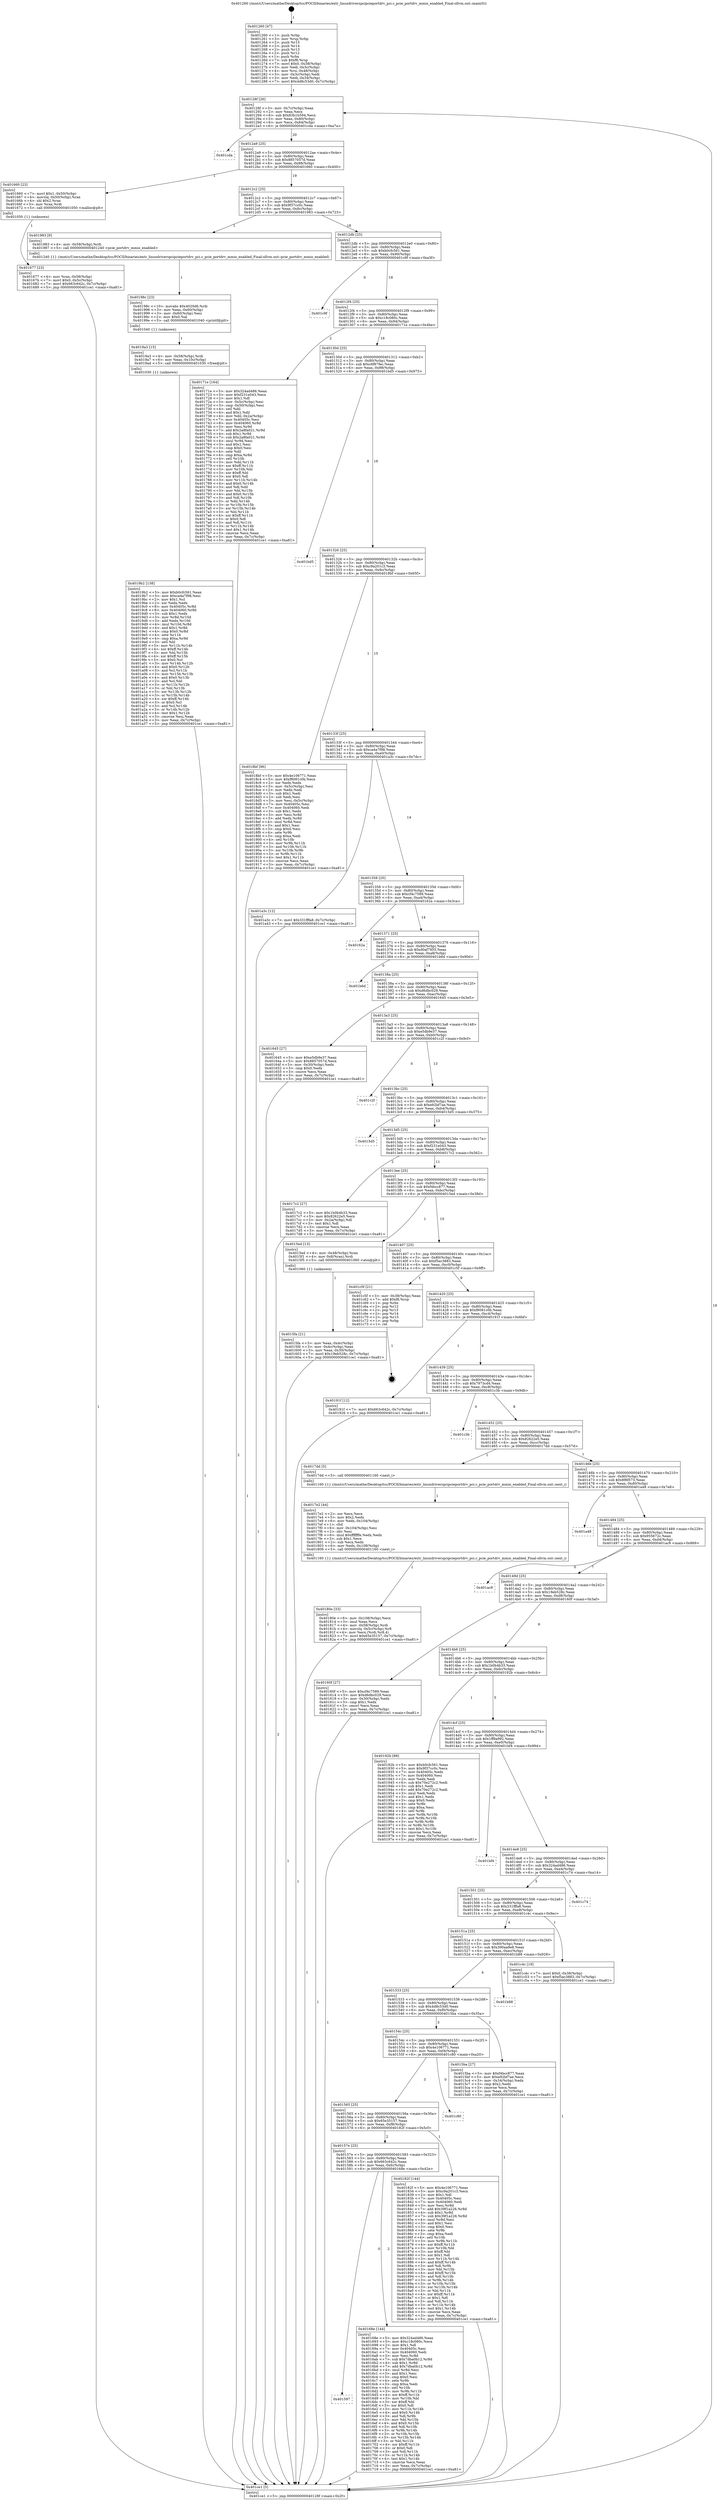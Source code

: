 digraph "0x401260" {
  label = "0x401260 (/mnt/c/Users/mathe/Desktop/tcc/POCII/binaries/extr_linuxdriverspcipcieportdrv_pci.c_pcie_portdrv_mmio_enabled_Final-ollvm.out::main(0))"
  labelloc = "t"
  node[shape=record]

  Entry [label="",width=0.3,height=0.3,shape=circle,fillcolor=black,style=filled]
  "0x40128f" [label="{
     0x40128f [26]\l
     | [instrs]\l
     &nbsp;&nbsp;0x40128f \<+3\>: mov -0x7c(%rbp),%eax\l
     &nbsp;&nbsp;0x401292 \<+2\>: mov %eax,%ecx\l
     &nbsp;&nbsp;0x401294 \<+6\>: sub $0x83b1b594,%ecx\l
     &nbsp;&nbsp;0x40129a \<+3\>: mov %eax,-0x80(%rbp)\l
     &nbsp;&nbsp;0x40129d \<+6\>: mov %ecx,-0x84(%rbp)\l
     &nbsp;&nbsp;0x4012a3 \<+6\>: je 0000000000401cda \<main+0xa7a\>\l
  }"]
  "0x401cda" [label="{
     0x401cda\l
  }", style=dashed]
  "0x4012a9" [label="{
     0x4012a9 [25]\l
     | [instrs]\l
     &nbsp;&nbsp;0x4012a9 \<+5\>: jmp 00000000004012ae \<main+0x4e\>\l
     &nbsp;&nbsp;0x4012ae \<+3\>: mov -0x80(%rbp),%eax\l
     &nbsp;&nbsp;0x4012b1 \<+5\>: sub $0x8857057d,%eax\l
     &nbsp;&nbsp;0x4012b6 \<+6\>: mov %eax,-0x88(%rbp)\l
     &nbsp;&nbsp;0x4012bc \<+6\>: je 0000000000401660 \<main+0x400\>\l
  }"]
  Exit [label="",width=0.3,height=0.3,shape=circle,fillcolor=black,style=filled,peripheries=2]
  "0x401660" [label="{
     0x401660 [23]\l
     | [instrs]\l
     &nbsp;&nbsp;0x401660 \<+7\>: movl $0x1,-0x50(%rbp)\l
     &nbsp;&nbsp;0x401667 \<+4\>: movslq -0x50(%rbp),%rax\l
     &nbsp;&nbsp;0x40166b \<+4\>: shl $0x2,%rax\l
     &nbsp;&nbsp;0x40166f \<+3\>: mov %rax,%rdi\l
     &nbsp;&nbsp;0x401672 \<+5\>: call 0000000000401050 \<malloc@plt\>\l
     | [calls]\l
     &nbsp;&nbsp;0x401050 \{1\} (unknown)\l
  }"]
  "0x4012c2" [label="{
     0x4012c2 [25]\l
     | [instrs]\l
     &nbsp;&nbsp;0x4012c2 \<+5\>: jmp 00000000004012c7 \<main+0x67\>\l
     &nbsp;&nbsp;0x4012c7 \<+3\>: mov -0x80(%rbp),%eax\l
     &nbsp;&nbsp;0x4012ca \<+5\>: sub $0x9f37cc0c,%eax\l
     &nbsp;&nbsp;0x4012cf \<+6\>: mov %eax,-0x8c(%rbp)\l
     &nbsp;&nbsp;0x4012d5 \<+6\>: je 0000000000401983 \<main+0x723\>\l
  }"]
  "0x4019b2" [label="{
     0x4019b2 [138]\l
     | [instrs]\l
     &nbsp;&nbsp;0x4019b2 \<+5\>: mov $0xb0cfc561,%eax\l
     &nbsp;&nbsp;0x4019b7 \<+5\>: mov $0xca4a7f98,%esi\l
     &nbsp;&nbsp;0x4019bc \<+2\>: mov $0x1,%cl\l
     &nbsp;&nbsp;0x4019be \<+2\>: xor %edx,%edx\l
     &nbsp;&nbsp;0x4019c0 \<+8\>: mov 0x40405c,%r8d\l
     &nbsp;&nbsp;0x4019c8 \<+8\>: mov 0x404060,%r9d\l
     &nbsp;&nbsp;0x4019d0 \<+3\>: sub $0x1,%edx\l
     &nbsp;&nbsp;0x4019d3 \<+3\>: mov %r8d,%r10d\l
     &nbsp;&nbsp;0x4019d6 \<+3\>: add %edx,%r10d\l
     &nbsp;&nbsp;0x4019d9 \<+4\>: imul %r10d,%r8d\l
     &nbsp;&nbsp;0x4019dd \<+4\>: and $0x1,%r8d\l
     &nbsp;&nbsp;0x4019e1 \<+4\>: cmp $0x0,%r8d\l
     &nbsp;&nbsp;0x4019e5 \<+4\>: sete %r11b\l
     &nbsp;&nbsp;0x4019e9 \<+4\>: cmp $0xa,%r9d\l
     &nbsp;&nbsp;0x4019ed \<+3\>: setl %bl\l
     &nbsp;&nbsp;0x4019f0 \<+3\>: mov %r11b,%r14b\l
     &nbsp;&nbsp;0x4019f3 \<+4\>: xor $0xff,%r14b\l
     &nbsp;&nbsp;0x4019f7 \<+3\>: mov %bl,%r15b\l
     &nbsp;&nbsp;0x4019fa \<+4\>: xor $0xff,%r15b\l
     &nbsp;&nbsp;0x4019fe \<+3\>: xor $0x0,%cl\l
     &nbsp;&nbsp;0x401a01 \<+3\>: mov %r14b,%r12b\l
     &nbsp;&nbsp;0x401a04 \<+4\>: and $0x0,%r12b\l
     &nbsp;&nbsp;0x401a08 \<+3\>: and %cl,%r11b\l
     &nbsp;&nbsp;0x401a0b \<+3\>: mov %r15b,%r13b\l
     &nbsp;&nbsp;0x401a0e \<+4\>: and $0x0,%r13b\l
     &nbsp;&nbsp;0x401a12 \<+2\>: and %cl,%bl\l
     &nbsp;&nbsp;0x401a14 \<+3\>: or %r11b,%r12b\l
     &nbsp;&nbsp;0x401a17 \<+3\>: or %bl,%r13b\l
     &nbsp;&nbsp;0x401a1a \<+3\>: xor %r13b,%r12b\l
     &nbsp;&nbsp;0x401a1d \<+3\>: or %r15b,%r14b\l
     &nbsp;&nbsp;0x401a20 \<+4\>: xor $0xff,%r14b\l
     &nbsp;&nbsp;0x401a24 \<+3\>: or $0x0,%cl\l
     &nbsp;&nbsp;0x401a27 \<+3\>: and %cl,%r14b\l
     &nbsp;&nbsp;0x401a2a \<+3\>: or %r14b,%r12b\l
     &nbsp;&nbsp;0x401a2d \<+4\>: test $0x1,%r12b\l
     &nbsp;&nbsp;0x401a31 \<+3\>: cmovne %esi,%eax\l
     &nbsp;&nbsp;0x401a34 \<+3\>: mov %eax,-0x7c(%rbp)\l
     &nbsp;&nbsp;0x401a37 \<+5\>: jmp 0000000000401ce1 \<main+0xa81\>\l
  }"]
  "0x401983" [label="{
     0x401983 [9]\l
     | [instrs]\l
     &nbsp;&nbsp;0x401983 \<+4\>: mov -0x58(%rbp),%rdi\l
     &nbsp;&nbsp;0x401987 \<+5\>: call 0000000000401240 \<pcie_portdrv_mmio_enabled\>\l
     | [calls]\l
     &nbsp;&nbsp;0x401240 \{1\} (/mnt/c/Users/mathe/Desktop/tcc/POCII/binaries/extr_linuxdriverspcipcieportdrv_pci.c_pcie_portdrv_mmio_enabled_Final-ollvm.out::pcie_portdrv_mmio_enabled)\l
  }"]
  "0x4012db" [label="{
     0x4012db [25]\l
     | [instrs]\l
     &nbsp;&nbsp;0x4012db \<+5\>: jmp 00000000004012e0 \<main+0x80\>\l
     &nbsp;&nbsp;0x4012e0 \<+3\>: mov -0x80(%rbp),%eax\l
     &nbsp;&nbsp;0x4012e3 \<+5\>: sub $0xb0cfc561,%eax\l
     &nbsp;&nbsp;0x4012e8 \<+6\>: mov %eax,-0x90(%rbp)\l
     &nbsp;&nbsp;0x4012ee \<+6\>: je 0000000000401c9f \<main+0xa3f\>\l
  }"]
  "0x4019a3" [label="{
     0x4019a3 [15]\l
     | [instrs]\l
     &nbsp;&nbsp;0x4019a3 \<+4\>: mov -0x58(%rbp),%rdi\l
     &nbsp;&nbsp;0x4019a7 \<+6\>: mov %eax,-0x10c(%rbp)\l
     &nbsp;&nbsp;0x4019ad \<+5\>: call 0000000000401030 \<free@plt\>\l
     | [calls]\l
     &nbsp;&nbsp;0x401030 \{1\} (unknown)\l
  }"]
  "0x401c9f" [label="{
     0x401c9f\l
  }", style=dashed]
  "0x4012f4" [label="{
     0x4012f4 [25]\l
     | [instrs]\l
     &nbsp;&nbsp;0x4012f4 \<+5\>: jmp 00000000004012f9 \<main+0x99\>\l
     &nbsp;&nbsp;0x4012f9 \<+3\>: mov -0x80(%rbp),%eax\l
     &nbsp;&nbsp;0x4012fc \<+5\>: sub $0xc18c080c,%eax\l
     &nbsp;&nbsp;0x401301 \<+6\>: mov %eax,-0x94(%rbp)\l
     &nbsp;&nbsp;0x401307 \<+6\>: je 000000000040171e \<main+0x4be\>\l
  }"]
  "0x40198c" [label="{
     0x40198c [23]\l
     | [instrs]\l
     &nbsp;&nbsp;0x40198c \<+10\>: movabs $0x4020d6,%rdi\l
     &nbsp;&nbsp;0x401996 \<+3\>: mov %eax,-0x60(%rbp)\l
     &nbsp;&nbsp;0x401999 \<+3\>: mov -0x60(%rbp),%esi\l
     &nbsp;&nbsp;0x40199c \<+2\>: mov $0x0,%al\l
     &nbsp;&nbsp;0x40199e \<+5\>: call 0000000000401040 \<printf@plt\>\l
     | [calls]\l
     &nbsp;&nbsp;0x401040 \{1\} (unknown)\l
  }"]
  "0x40171e" [label="{
     0x40171e [164]\l
     | [instrs]\l
     &nbsp;&nbsp;0x40171e \<+5\>: mov $0x324ad486,%eax\l
     &nbsp;&nbsp;0x401723 \<+5\>: mov $0xf231e043,%ecx\l
     &nbsp;&nbsp;0x401728 \<+2\>: mov $0x1,%dl\l
     &nbsp;&nbsp;0x40172a \<+3\>: mov -0x5c(%rbp),%esi\l
     &nbsp;&nbsp;0x40172d \<+3\>: cmp -0x50(%rbp),%esi\l
     &nbsp;&nbsp;0x401730 \<+4\>: setl %dil\l
     &nbsp;&nbsp;0x401734 \<+4\>: and $0x1,%dil\l
     &nbsp;&nbsp;0x401738 \<+4\>: mov %dil,-0x2a(%rbp)\l
     &nbsp;&nbsp;0x40173c \<+7\>: mov 0x40405c,%esi\l
     &nbsp;&nbsp;0x401743 \<+8\>: mov 0x404060,%r8d\l
     &nbsp;&nbsp;0x40174b \<+3\>: mov %esi,%r9d\l
     &nbsp;&nbsp;0x40174e \<+7\>: add $0x2a8fa021,%r9d\l
     &nbsp;&nbsp;0x401755 \<+4\>: sub $0x1,%r9d\l
     &nbsp;&nbsp;0x401759 \<+7\>: sub $0x2a8fa021,%r9d\l
     &nbsp;&nbsp;0x401760 \<+4\>: imul %r9d,%esi\l
     &nbsp;&nbsp;0x401764 \<+3\>: and $0x1,%esi\l
     &nbsp;&nbsp;0x401767 \<+3\>: cmp $0x0,%esi\l
     &nbsp;&nbsp;0x40176a \<+4\>: sete %dil\l
     &nbsp;&nbsp;0x40176e \<+4\>: cmp $0xa,%r8d\l
     &nbsp;&nbsp;0x401772 \<+4\>: setl %r10b\l
     &nbsp;&nbsp;0x401776 \<+3\>: mov %dil,%r11b\l
     &nbsp;&nbsp;0x401779 \<+4\>: xor $0xff,%r11b\l
     &nbsp;&nbsp;0x40177d \<+3\>: mov %r10b,%bl\l
     &nbsp;&nbsp;0x401780 \<+3\>: xor $0xff,%bl\l
     &nbsp;&nbsp;0x401783 \<+3\>: xor $0x0,%dl\l
     &nbsp;&nbsp;0x401786 \<+3\>: mov %r11b,%r14b\l
     &nbsp;&nbsp;0x401789 \<+4\>: and $0x0,%r14b\l
     &nbsp;&nbsp;0x40178d \<+3\>: and %dl,%dil\l
     &nbsp;&nbsp;0x401790 \<+3\>: mov %bl,%r15b\l
     &nbsp;&nbsp;0x401793 \<+4\>: and $0x0,%r15b\l
     &nbsp;&nbsp;0x401797 \<+3\>: and %dl,%r10b\l
     &nbsp;&nbsp;0x40179a \<+3\>: or %dil,%r14b\l
     &nbsp;&nbsp;0x40179d \<+3\>: or %r10b,%r15b\l
     &nbsp;&nbsp;0x4017a0 \<+3\>: xor %r15b,%r14b\l
     &nbsp;&nbsp;0x4017a3 \<+3\>: or %bl,%r11b\l
     &nbsp;&nbsp;0x4017a6 \<+4\>: xor $0xff,%r11b\l
     &nbsp;&nbsp;0x4017aa \<+3\>: or $0x0,%dl\l
     &nbsp;&nbsp;0x4017ad \<+3\>: and %dl,%r11b\l
     &nbsp;&nbsp;0x4017b0 \<+3\>: or %r11b,%r14b\l
     &nbsp;&nbsp;0x4017b3 \<+4\>: test $0x1,%r14b\l
     &nbsp;&nbsp;0x4017b7 \<+3\>: cmovne %ecx,%eax\l
     &nbsp;&nbsp;0x4017ba \<+3\>: mov %eax,-0x7c(%rbp)\l
     &nbsp;&nbsp;0x4017bd \<+5\>: jmp 0000000000401ce1 \<main+0xa81\>\l
  }"]
  "0x40130d" [label="{
     0x40130d [25]\l
     | [instrs]\l
     &nbsp;&nbsp;0x40130d \<+5\>: jmp 0000000000401312 \<main+0xb2\>\l
     &nbsp;&nbsp;0x401312 \<+3\>: mov -0x80(%rbp),%eax\l
     &nbsp;&nbsp;0x401315 \<+5\>: sub $0xc6f67fec,%eax\l
     &nbsp;&nbsp;0x40131a \<+6\>: mov %eax,-0x98(%rbp)\l
     &nbsp;&nbsp;0x401320 \<+6\>: je 0000000000401bd5 \<main+0x975\>\l
  }"]
  "0x40180e" [label="{
     0x40180e [33]\l
     | [instrs]\l
     &nbsp;&nbsp;0x40180e \<+6\>: mov -0x108(%rbp),%ecx\l
     &nbsp;&nbsp;0x401814 \<+3\>: imul %eax,%ecx\l
     &nbsp;&nbsp;0x401817 \<+4\>: mov -0x58(%rbp),%rdi\l
     &nbsp;&nbsp;0x40181b \<+4\>: movslq -0x5c(%rbp),%r8\l
     &nbsp;&nbsp;0x40181f \<+4\>: mov %ecx,(%rdi,%r8,4)\l
     &nbsp;&nbsp;0x401823 \<+7\>: movl $0x65e35157,-0x7c(%rbp)\l
     &nbsp;&nbsp;0x40182a \<+5\>: jmp 0000000000401ce1 \<main+0xa81\>\l
  }"]
  "0x401bd5" [label="{
     0x401bd5\l
  }", style=dashed]
  "0x401326" [label="{
     0x401326 [25]\l
     | [instrs]\l
     &nbsp;&nbsp;0x401326 \<+5\>: jmp 000000000040132b \<main+0xcb\>\l
     &nbsp;&nbsp;0x40132b \<+3\>: mov -0x80(%rbp),%eax\l
     &nbsp;&nbsp;0x40132e \<+5\>: sub $0xc9a201c3,%eax\l
     &nbsp;&nbsp;0x401333 \<+6\>: mov %eax,-0x9c(%rbp)\l
     &nbsp;&nbsp;0x401339 \<+6\>: je 00000000004018bf \<main+0x65f\>\l
  }"]
  "0x4017e2" [label="{
     0x4017e2 [44]\l
     | [instrs]\l
     &nbsp;&nbsp;0x4017e2 \<+2\>: xor %ecx,%ecx\l
     &nbsp;&nbsp;0x4017e4 \<+5\>: mov $0x2,%edx\l
     &nbsp;&nbsp;0x4017e9 \<+6\>: mov %edx,-0x104(%rbp)\l
     &nbsp;&nbsp;0x4017ef \<+1\>: cltd\l
     &nbsp;&nbsp;0x4017f0 \<+6\>: mov -0x104(%rbp),%esi\l
     &nbsp;&nbsp;0x4017f6 \<+2\>: idiv %esi\l
     &nbsp;&nbsp;0x4017f8 \<+6\>: imul $0xfffffffe,%edx,%edx\l
     &nbsp;&nbsp;0x4017fe \<+3\>: sub $0x1,%ecx\l
     &nbsp;&nbsp;0x401801 \<+2\>: sub %ecx,%edx\l
     &nbsp;&nbsp;0x401803 \<+6\>: mov %edx,-0x108(%rbp)\l
     &nbsp;&nbsp;0x401809 \<+5\>: call 0000000000401160 \<next_i\>\l
     | [calls]\l
     &nbsp;&nbsp;0x401160 \{1\} (/mnt/c/Users/mathe/Desktop/tcc/POCII/binaries/extr_linuxdriverspcipcieportdrv_pci.c_pcie_portdrv_mmio_enabled_Final-ollvm.out::next_i)\l
  }"]
  "0x4018bf" [label="{
     0x4018bf [96]\l
     | [instrs]\l
     &nbsp;&nbsp;0x4018bf \<+5\>: mov $0x4e106771,%eax\l
     &nbsp;&nbsp;0x4018c4 \<+5\>: mov $0xf8081c0b,%ecx\l
     &nbsp;&nbsp;0x4018c9 \<+2\>: xor %edx,%edx\l
     &nbsp;&nbsp;0x4018cb \<+3\>: mov -0x5c(%rbp),%esi\l
     &nbsp;&nbsp;0x4018ce \<+2\>: mov %edx,%edi\l
     &nbsp;&nbsp;0x4018d0 \<+3\>: sub $0x1,%edi\l
     &nbsp;&nbsp;0x4018d3 \<+2\>: sub %edi,%esi\l
     &nbsp;&nbsp;0x4018d5 \<+3\>: mov %esi,-0x5c(%rbp)\l
     &nbsp;&nbsp;0x4018d8 \<+7\>: mov 0x40405c,%esi\l
     &nbsp;&nbsp;0x4018df \<+7\>: mov 0x404060,%edi\l
     &nbsp;&nbsp;0x4018e6 \<+3\>: sub $0x1,%edx\l
     &nbsp;&nbsp;0x4018e9 \<+3\>: mov %esi,%r8d\l
     &nbsp;&nbsp;0x4018ec \<+3\>: add %edx,%r8d\l
     &nbsp;&nbsp;0x4018ef \<+4\>: imul %r8d,%esi\l
     &nbsp;&nbsp;0x4018f3 \<+3\>: and $0x1,%esi\l
     &nbsp;&nbsp;0x4018f6 \<+3\>: cmp $0x0,%esi\l
     &nbsp;&nbsp;0x4018f9 \<+4\>: sete %r9b\l
     &nbsp;&nbsp;0x4018fd \<+3\>: cmp $0xa,%edi\l
     &nbsp;&nbsp;0x401900 \<+4\>: setl %r10b\l
     &nbsp;&nbsp;0x401904 \<+3\>: mov %r9b,%r11b\l
     &nbsp;&nbsp;0x401907 \<+3\>: and %r10b,%r11b\l
     &nbsp;&nbsp;0x40190a \<+3\>: xor %r10b,%r9b\l
     &nbsp;&nbsp;0x40190d \<+3\>: or %r9b,%r11b\l
     &nbsp;&nbsp;0x401910 \<+4\>: test $0x1,%r11b\l
     &nbsp;&nbsp;0x401914 \<+3\>: cmovne %ecx,%eax\l
     &nbsp;&nbsp;0x401917 \<+3\>: mov %eax,-0x7c(%rbp)\l
     &nbsp;&nbsp;0x40191a \<+5\>: jmp 0000000000401ce1 \<main+0xa81\>\l
  }"]
  "0x40133f" [label="{
     0x40133f [25]\l
     | [instrs]\l
     &nbsp;&nbsp;0x40133f \<+5\>: jmp 0000000000401344 \<main+0xe4\>\l
     &nbsp;&nbsp;0x401344 \<+3\>: mov -0x80(%rbp),%eax\l
     &nbsp;&nbsp;0x401347 \<+5\>: sub $0xca4a7f98,%eax\l
     &nbsp;&nbsp;0x40134c \<+6\>: mov %eax,-0xa0(%rbp)\l
     &nbsp;&nbsp;0x401352 \<+6\>: je 0000000000401a3c \<main+0x7dc\>\l
  }"]
  "0x401597" [label="{
     0x401597\l
  }", style=dashed]
  "0x401a3c" [label="{
     0x401a3c [12]\l
     | [instrs]\l
     &nbsp;&nbsp;0x401a3c \<+7\>: movl $0x331fffa8,-0x7c(%rbp)\l
     &nbsp;&nbsp;0x401a43 \<+5\>: jmp 0000000000401ce1 \<main+0xa81\>\l
  }"]
  "0x401358" [label="{
     0x401358 [25]\l
     | [instrs]\l
     &nbsp;&nbsp;0x401358 \<+5\>: jmp 000000000040135d \<main+0xfd\>\l
     &nbsp;&nbsp;0x40135d \<+3\>: mov -0x80(%rbp),%eax\l
     &nbsp;&nbsp;0x401360 \<+5\>: sub $0xcf4c7589,%eax\l
     &nbsp;&nbsp;0x401365 \<+6\>: mov %eax,-0xa4(%rbp)\l
     &nbsp;&nbsp;0x40136b \<+6\>: je 000000000040162a \<main+0x3ca\>\l
  }"]
  "0x40168e" [label="{
     0x40168e [144]\l
     | [instrs]\l
     &nbsp;&nbsp;0x40168e \<+5\>: mov $0x324ad486,%eax\l
     &nbsp;&nbsp;0x401693 \<+5\>: mov $0xc18c080c,%ecx\l
     &nbsp;&nbsp;0x401698 \<+2\>: mov $0x1,%dl\l
     &nbsp;&nbsp;0x40169a \<+7\>: mov 0x40405c,%esi\l
     &nbsp;&nbsp;0x4016a1 \<+7\>: mov 0x404060,%edi\l
     &nbsp;&nbsp;0x4016a8 \<+3\>: mov %esi,%r8d\l
     &nbsp;&nbsp;0x4016ab \<+7\>: sub $0x7dba0b12,%r8d\l
     &nbsp;&nbsp;0x4016b2 \<+4\>: sub $0x1,%r8d\l
     &nbsp;&nbsp;0x4016b6 \<+7\>: add $0x7dba0b12,%r8d\l
     &nbsp;&nbsp;0x4016bd \<+4\>: imul %r8d,%esi\l
     &nbsp;&nbsp;0x4016c1 \<+3\>: and $0x1,%esi\l
     &nbsp;&nbsp;0x4016c4 \<+3\>: cmp $0x0,%esi\l
     &nbsp;&nbsp;0x4016c7 \<+4\>: sete %r9b\l
     &nbsp;&nbsp;0x4016cb \<+3\>: cmp $0xa,%edi\l
     &nbsp;&nbsp;0x4016ce \<+4\>: setl %r10b\l
     &nbsp;&nbsp;0x4016d2 \<+3\>: mov %r9b,%r11b\l
     &nbsp;&nbsp;0x4016d5 \<+4\>: xor $0xff,%r11b\l
     &nbsp;&nbsp;0x4016d9 \<+3\>: mov %r10b,%bl\l
     &nbsp;&nbsp;0x4016dc \<+3\>: xor $0xff,%bl\l
     &nbsp;&nbsp;0x4016df \<+3\>: xor $0x0,%dl\l
     &nbsp;&nbsp;0x4016e2 \<+3\>: mov %r11b,%r14b\l
     &nbsp;&nbsp;0x4016e5 \<+4\>: and $0x0,%r14b\l
     &nbsp;&nbsp;0x4016e9 \<+3\>: and %dl,%r9b\l
     &nbsp;&nbsp;0x4016ec \<+3\>: mov %bl,%r15b\l
     &nbsp;&nbsp;0x4016ef \<+4\>: and $0x0,%r15b\l
     &nbsp;&nbsp;0x4016f3 \<+3\>: and %dl,%r10b\l
     &nbsp;&nbsp;0x4016f6 \<+3\>: or %r9b,%r14b\l
     &nbsp;&nbsp;0x4016f9 \<+3\>: or %r10b,%r15b\l
     &nbsp;&nbsp;0x4016fc \<+3\>: xor %r15b,%r14b\l
     &nbsp;&nbsp;0x4016ff \<+3\>: or %bl,%r11b\l
     &nbsp;&nbsp;0x401702 \<+4\>: xor $0xff,%r11b\l
     &nbsp;&nbsp;0x401706 \<+3\>: or $0x0,%dl\l
     &nbsp;&nbsp;0x401709 \<+3\>: and %dl,%r11b\l
     &nbsp;&nbsp;0x40170c \<+3\>: or %r11b,%r14b\l
     &nbsp;&nbsp;0x40170f \<+4\>: test $0x1,%r14b\l
     &nbsp;&nbsp;0x401713 \<+3\>: cmovne %ecx,%eax\l
     &nbsp;&nbsp;0x401716 \<+3\>: mov %eax,-0x7c(%rbp)\l
     &nbsp;&nbsp;0x401719 \<+5\>: jmp 0000000000401ce1 \<main+0xa81\>\l
  }"]
  "0x40162a" [label="{
     0x40162a\l
  }", style=dashed]
  "0x401371" [label="{
     0x401371 [25]\l
     | [instrs]\l
     &nbsp;&nbsp;0x401371 \<+5\>: jmp 0000000000401376 \<main+0x116\>\l
     &nbsp;&nbsp;0x401376 \<+3\>: mov -0x80(%rbp),%eax\l
     &nbsp;&nbsp;0x401379 \<+5\>: sub $0xd0af7955,%eax\l
     &nbsp;&nbsp;0x40137e \<+6\>: mov %eax,-0xa8(%rbp)\l
     &nbsp;&nbsp;0x401384 \<+6\>: je 0000000000401b6d \<main+0x90d\>\l
  }"]
  "0x40157e" [label="{
     0x40157e [25]\l
     | [instrs]\l
     &nbsp;&nbsp;0x40157e \<+5\>: jmp 0000000000401583 \<main+0x323\>\l
     &nbsp;&nbsp;0x401583 \<+3\>: mov -0x80(%rbp),%eax\l
     &nbsp;&nbsp;0x401586 \<+5\>: sub $0x663c642c,%eax\l
     &nbsp;&nbsp;0x40158b \<+6\>: mov %eax,-0xfc(%rbp)\l
     &nbsp;&nbsp;0x401591 \<+6\>: je 000000000040168e \<main+0x42e\>\l
  }"]
  "0x401b6d" [label="{
     0x401b6d\l
  }", style=dashed]
  "0x40138a" [label="{
     0x40138a [25]\l
     | [instrs]\l
     &nbsp;&nbsp;0x40138a \<+5\>: jmp 000000000040138f \<main+0x12f\>\l
     &nbsp;&nbsp;0x40138f \<+3\>: mov -0x80(%rbp),%eax\l
     &nbsp;&nbsp;0x401392 \<+5\>: sub $0xd6dbc029,%eax\l
     &nbsp;&nbsp;0x401397 \<+6\>: mov %eax,-0xac(%rbp)\l
     &nbsp;&nbsp;0x40139d \<+6\>: je 0000000000401645 \<main+0x3e5\>\l
  }"]
  "0x40182f" [label="{
     0x40182f [144]\l
     | [instrs]\l
     &nbsp;&nbsp;0x40182f \<+5\>: mov $0x4e106771,%eax\l
     &nbsp;&nbsp;0x401834 \<+5\>: mov $0xc9a201c3,%ecx\l
     &nbsp;&nbsp;0x401839 \<+2\>: mov $0x1,%dl\l
     &nbsp;&nbsp;0x40183b \<+7\>: mov 0x40405c,%esi\l
     &nbsp;&nbsp;0x401842 \<+7\>: mov 0x404060,%edi\l
     &nbsp;&nbsp;0x401849 \<+3\>: mov %esi,%r8d\l
     &nbsp;&nbsp;0x40184c \<+7\>: add $0x39f1a226,%r8d\l
     &nbsp;&nbsp;0x401853 \<+4\>: sub $0x1,%r8d\l
     &nbsp;&nbsp;0x401857 \<+7\>: sub $0x39f1a226,%r8d\l
     &nbsp;&nbsp;0x40185e \<+4\>: imul %r8d,%esi\l
     &nbsp;&nbsp;0x401862 \<+3\>: and $0x1,%esi\l
     &nbsp;&nbsp;0x401865 \<+3\>: cmp $0x0,%esi\l
     &nbsp;&nbsp;0x401868 \<+4\>: sete %r9b\l
     &nbsp;&nbsp;0x40186c \<+3\>: cmp $0xa,%edi\l
     &nbsp;&nbsp;0x40186f \<+4\>: setl %r10b\l
     &nbsp;&nbsp;0x401873 \<+3\>: mov %r9b,%r11b\l
     &nbsp;&nbsp;0x401876 \<+4\>: xor $0xff,%r11b\l
     &nbsp;&nbsp;0x40187a \<+3\>: mov %r10b,%bl\l
     &nbsp;&nbsp;0x40187d \<+3\>: xor $0xff,%bl\l
     &nbsp;&nbsp;0x401880 \<+3\>: xor $0x1,%dl\l
     &nbsp;&nbsp;0x401883 \<+3\>: mov %r11b,%r14b\l
     &nbsp;&nbsp;0x401886 \<+4\>: and $0xff,%r14b\l
     &nbsp;&nbsp;0x40188a \<+3\>: and %dl,%r9b\l
     &nbsp;&nbsp;0x40188d \<+3\>: mov %bl,%r15b\l
     &nbsp;&nbsp;0x401890 \<+4\>: and $0xff,%r15b\l
     &nbsp;&nbsp;0x401894 \<+3\>: and %dl,%r10b\l
     &nbsp;&nbsp;0x401897 \<+3\>: or %r9b,%r14b\l
     &nbsp;&nbsp;0x40189a \<+3\>: or %r10b,%r15b\l
     &nbsp;&nbsp;0x40189d \<+3\>: xor %r15b,%r14b\l
     &nbsp;&nbsp;0x4018a0 \<+3\>: or %bl,%r11b\l
     &nbsp;&nbsp;0x4018a3 \<+4\>: xor $0xff,%r11b\l
     &nbsp;&nbsp;0x4018a7 \<+3\>: or $0x1,%dl\l
     &nbsp;&nbsp;0x4018aa \<+3\>: and %dl,%r11b\l
     &nbsp;&nbsp;0x4018ad \<+3\>: or %r11b,%r14b\l
     &nbsp;&nbsp;0x4018b0 \<+4\>: test $0x1,%r14b\l
     &nbsp;&nbsp;0x4018b4 \<+3\>: cmovne %ecx,%eax\l
     &nbsp;&nbsp;0x4018b7 \<+3\>: mov %eax,-0x7c(%rbp)\l
     &nbsp;&nbsp;0x4018ba \<+5\>: jmp 0000000000401ce1 \<main+0xa81\>\l
  }"]
  "0x401645" [label="{
     0x401645 [27]\l
     | [instrs]\l
     &nbsp;&nbsp;0x401645 \<+5\>: mov $0xe5db9e37,%eax\l
     &nbsp;&nbsp;0x40164a \<+5\>: mov $0x8857057d,%ecx\l
     &nbsp;&nbsp;0x40164f \<+3\>: mov -0x30(%rbp),%edx\l
     &nbsp;&nbsp;0x401652 \<+3\>: cmp $0x0,%edx\l
     &nbsp;&nbsp;0x401655 \<+3\>: cmove %ecx,%eax\l
     &nbsp;&nbsp;0x401658 \<+3\>: mov %eax,-0x7c(%rbp)\l
     &nbsp;&nbsp;0x40165b \<+5\>: jmp 0000000000401ce1 \<main+0xa81\>\l
  }"]
  "0x4013a3" [label="{
     0x4013a3 [25]\l
     | [instrs]\l
     &nbsp;&nbsp;0x4013a3 \<+5\>: jmp 00000000004013a8 \<main+0x148\>\l
     &nbsp;&nbsp;0x4013a8 \<+3\>: mov -0x80(%rbp),%eax\l
     &nbsp;&nbsp;0x4013ab \<+5\>: sub $0xe5db9e37,%eax\l
     &nbsp;&nbsp;0x4013b0 \<+6\>: mov %eax,-0xb0(%rbp)\l
     &nbsp;&nbsp;0x4013b6 \<+6\>: je 0000000000401c2f \<main+0x9cf\>\l
  }"]
  "0x401565" [label="{
     0x401565 [25]\l
     | [instrs]\l
     &nbsp;&nbsp;0x401565 \<+5\>: jmp 000000000040156a \<main+0x30a\>\l
     &nbsp;&nbsp;0x40156a \<+3\>: mov -0x80(%rbp),%eax\l
     &nbsp;&nbsp;0x40156d \<+5\>: sub $0x65e35157,%eax\l
     &nbsp;&nbsp;0x401572 \<+6\>: mov %eax,-0xf8(%rbp)\l
     &nbsp;&nbsp;0x401578 \<+6\>: je 000000000040182f \<main+0x5cf\>\l
  }"]
  "0x401c2f" [label="{
     0x401c2f\l
  }", style=dashed]
  "0x4013bc" [label="{
     0x4013bc [25]\l
     | [instrs]\l
     &nbsp;&nbsp;0x4013bc \<+5\>: jmp 00000000004013c1 \<main+0x161\>\l
     &nbsp;&nbsp;0x4013c1 \<+3\>: mov -0x80(%rbp),%eax\l
     &nbsp;&nbsp;0x4013c4 \<+5\>: sub $0xe92bf7ae,%eax\l
     &nbsp;&nbsp;0x4013c9 \<+6\>: mov %eax,-0xb4(%rbp)\l
     &nbsp;&nbsp;0x4013cf \<+6\>: je 00000000004015d5 \<main+0x375\>\l
  }"]
  "0x401c80" [label="{
     0x401c80\l
  }", style=dashed]
  "0x4015d5" [label="{
     0x4015d5\l
  }", style=dashed]
  "0x4013d5" [label="{
     0x4013d5 [25]\l
     | [instrs]\l
     &nbsp;&nbsp;0x4013d5 \<+5\>: jmp 00000000004013da \<main+0x17a\>\l
     &nbsp;&nbsp;0x4013da \<+3\>: mov -0x80(%rbp),%eax\l
     &nbsp;&nbsp;0x4013dd \<+5\>: sub $0xf231e043,%eax\l
     &nbsp;&nbsp;0x4013e2 \<+6\>: mov %eax,-0xb8(%rbp)\l
     &nbsp;&nbsp;0x4013e8 \<+6\>: je 00000000004017c2 \<main+0x562\>\l
  }"]
  "0x401677" [label="{
     0x401677 [23]\l
     | [instrs]\l
     &nbsp;&nbsp;0x401677 \<+4\>: mov %rax,-0x58(%rbp)\l
     &nbsp;&nbsp;0x40167b \<+7\>: movl $0x0,-0x5c(%rbp)\l
     &nbsp;&nbsp;0x401682 \<+7\>: movl $0x663c642c,-0x7c(%rbp)\l
     &nbsp;&nbsp;0x401689 \<+5\>: jmp 0000000000401ce1 \<main+0xa81\>\l
  }"]
  "0x4017c2" [label="{
     0x4017c2 [27]\l
     | [instrs]\l
     &nbsp;&nbsp;0x4017c2 \<+5\>: mov $0x1b0b4b33,%eax\l
     &nbsp;&nbsp;0x4017c7 \<+5\>: mov $0x82622e5,%ecx\l
     &nbsp;&nbsp;0x4017cc \<+3\>: mov -0x2a(%rbp),%dl\l
     &nbsp;&nbsp;0x4017cf \<+3\>: test $0x1,%dl\l
     &nbsp;&nbsp;0x4017d2 \<+3\>: cmovne %ecx,%eax\l
     &nbsp;&nbsp;0x4017d5 \<+3\>: mov %eax,-0x7c(%rbp)\l
     &nbsp;&nbsp;0x4017d8 \<+5\>: jmp 0000000000401ce1 \<main+0xa81\>\l
  }"]
  "0x4013ee" [label="{
     0x4013ee [25]\l
     | [instrs]\l
     &nbsp;&nbsp;0x4013ee \<+5\>: jmp 00000000004013f3 \<main+0x193\>\l
     &nbsp;&nbsp;0x4013f3 \<+3\>: mov -0x80(%rbp),%eax\l
     &nbsp;&nbsp;0x4013f6 \<+5\>: sub $0xf4bcc877,%eax\l
     &nbsp;&nbsp;0x4013fb \<+6\>: mov %eax,-0xbc(%rbp)\l
     &nbsp;&nbsp;0x401401 \<+6\>: je 00000000004015ed \<main+0x38d\>\l
  }"]
  "0x4015fa" [label="{
     0x4015fa [21]\l
     | [instrs]\l
     &nbsp;&nbsp;0x4015fa \<+3\>: mov %eax,-0x4c(%rbp)\l
     &nbsp;&nbsp;0x4015fd \<+3\>: mov -0x4c(%rbp),%eax\l
     &nbsp;&nbsp;0x401600 \<+3\>: mov %eax,-0x30(%rbp)\l
     &nbsp;&nbsp;0x401603 \<+7\>: movl $0x19eb528c,-0x7c(%rbp)\l
     &nbsp;&nbsp;0x40160a \<+5\>: jmp 0000000000401ce1 \<main+0xa81\>\l
  }"]
  "0x4015ed" [label="{
     0x4015ed [13]\l
     | [instrs]\l
     &nbsp;&nbsp;0x4015ed \<+4\>: mov -0x48(%rbp),%rax\l
     &nbsp;&nbsp;0x4015f1 \<+4\>: mov 0x8(%rax),%rdi\l
     &nbsp;&nbsp;0x4015f5 \<+5\>: call 0000000000401060 \<atoi@plt\>\l
     | [calls]\l
     &nbsp;&nbsp;0x401060 \{1\} (unknown)\l
  }"]
  "0x401407" [label="{
     0x401407 [25]\l
     | [instrs]\l
     &nbsp;&nbsp;0x401407 \<+5\>: jmp 000000000040140c \<main+0x1ac\>\l
     &nbsp;&nbsp;0x40140c \<+3\>: mov -0x80(%rbp),%eax\l
     &nbsp;&nbsp;0x40140f \<+5\>: sub $0xf5ac3883,%eax\l
     &nbsp;&nbsp;0x401414 \<+6\>: mov %eax,-0xc0(%rbp)\l
     &nbsp;&nbsp;0x40141a \<+6\>: je 0000000000401c5f \<main+0x9ff\>\l
  }"]
  "0x401260" [label="{
     0x401260 [47]\l
     | [instrs]\l
     &nbsp;&nbsp;0x401260 \<+1\>: push %rbp\l
     &nbsp;&nbsp;0x401261 \<+3\>: mov %rsp,%rbp\l
     &nbsp;&nbsp;0x401264 \<+2\>: push %r15\l
     &nbsp;&nbsp;0x401266 \<+2\>: push %r14\l
     &nbsp;&nbsp;0x401268 \<+2\>: push %r13\l
     &nbsp;&nbsp;0x40126a \<+2\>: push %r12\l
     &nbsp;&nbsp;0x40126c \<+1\>: push %rbx\l
     &nbsp;&nbsp;0x40126d \<+7\>: sub $0xf8,%rsp\l
     &nbsp;&nbsp;0x401274 \<+7\>: movl $0x0,-0x38(%rbp)\l
     &nbsp;&nbsp;0x40127b \<+3\>: mov %edi,-0x3c(%rbp)\l
     &nbsp;&nbsp;0x40127e \<+4\>: mov %rsi,-0x48(%rbp)\l
     &nbsp;&nbsp;0x401282 \<+3\>: mov -0x3c(%rbp),%edi\l
     &nbsp;&nbsp;0x401285 \<+3\>: mov %edi,-0x34(%rbp)\l
     &nbsp;&nbsp;0x401288 \<+7\>: movl $0x4d8c53d0,-0x7c(%rbp)\l
  }"]
  "0x401c5f" [label="{
     0x401c5f [21]\l
     | [instrs]\l
     &nbsp;&nbsp;0x401c5f \<+3\>: mov -0x38(%rbp),%eax\l
     &nbsp;&nbsp;0x401c62 \<+7\>: add $0xf8,%rsp\l
     &nbsp;&nbsp;0x401c69 \<+1\>: pop %rbx\l
     &nbsp;&nbsp;0x401c6a \<+2\>: pop %r12\l
     &nbsp;&nbsp;0x401c6c \<+2\>: pop %r13\l
     &nbsp;&nbsp;0x401c6e \<+2\>: pop %r14\l
     &nbsp;&nbsp;0x401c70 \<+2\>: pop %r15\l
     &nbsp;&nbsp;0x401c72 \<+1\>: pop %rbp\l
     &nbsp;&nbsp;0x401c73 \<+1\>: ret\l
  }"]
  "0x401420" [label="{
     0x401420 [25]\l
     | [instrs]\l
     &nbsp;&nbsp;0x401420 \<+5\>: jmp 0000000000401425 \<main+0x1c5\>\l
     &nbsp;&nbsp;0x401425 \<+3\>: mov -0x80(%rbp),%eax\l
     &nbsp;&nbsp;0x401428 \<+5\>: sub $0xf8081c0b,%eax\l
     &nbsp;&nbsp;0x40142d \<+6\>: mov %eax,-0xc4(%rbp)\l
     &nbsp;&nbsp;0x401433 \<+6\>: je 000000000040191f \<main+0x6bf\>\l
  }"]
  "0x401ce1" [label="{
     0x401ce1 [5]\l
     | [instrs]\l
     &nbsp;&nbsp;0x401ce1 \<+5\>: jmp 000000000040128f \<main+0x2f\>\l
  }"]
  "0x40191f" [label="{
     0x40191f [12]\l
     | [instrs]\l
     &nbsp;&nbsp;0x40191f \<+7\>: movl $0x663c642c,-0x7c(%rbp)\l
     &nbsp;&nbsp;0x401926 \<+5\>: jmp 0000000000401ce1 \<main+0xa81\>\l
  }"]
  "0x401439" [label="{
     0x401439 [25]\l
     | [instrs]\l
     &nbsp;&nbsp;0x401439 \<+5\>: jmp 000000000040143e \<main+0x1de\>\l
     &nbsp;&nbsp;0x40143e \<+3\>: mov -0x80(%rbp),%eax\l
     &nbsp;&nbsp;0x401441 \<+5\>: sub $0x7973cd4,%eax\l
     &nbsp;&nbsp;0x401446 \<+6\>: mov %eax,-0xc8(%rbp)\l
     &nbsp;&nbsp;0x40144c \<+6\>: je 0000000000401c3b \<main+0x9db\>\l
  }"]
  "0x40154c" [label="{
     0x40154c [25]\l
     | [instrs]\l
     &nbsp;&nbsp;0x40154c \<+5\>: jmp 0000000000401551 \<main+0x2f1\>\l
     &nbsp;&nbsp;0x401551 \<+3\>: mov -0x80(%rbp),%eax\l
     &nbsp;&nbsp;0x401554 \<+5\>: sub $0x4e106771,%eax\l
     &nbsp;&nbsp;0x401559 \<+6\>: mov %eax,-0xf4(%rbp)\l
     &nbsp;&nbsp;0x40155f \<+6\>: je 0000000000401c80 \<main+0xa20\>\l
  }"]
  "0x401c3b" [label="{
     0x401c3b\l
  }", style=dashed]
  "0x401452" [label="{
     0x401452 [25]\l
     | [instrs]\l
     &nbsp;&nbsp;0x401452 \<+5\>: jmp 0000000000401457 \<main+0x1f7\>\l
     &nbsp;&nbsp;0x401457 \<+3\>: mov -0x80(%rbp),%eax\l
     &nbsp;&nbsp;0x40145a \<+5\>: sub $0x82622e5,%eax\l
     &nbsp;&nbsp;0x40145f \<+6\>: mov %eax,-0xcc(%rbp)\l
     &nbsp;&nbsp;0x401465 \<+6\>: je 00000000004017dd \<main+0x57d\>\l
  }"]
  "0x4015ba" [label="{
     0x4015ba [27]\l
     | [instrs]\l
     &nbsp;&nbsp;0x4015ba \<+5\>: mov $0xf4bcc877,%eax\l
     &nbsp;&nbsp;0x4015bf \<+5\>: mov $0xe92bf7ae,%ecx\l
     &nbsp;&nbsp;0x4015c4 \<+3\>: mov -0x34(%rbp),%edx\l
     &nbsp;&nbsp;0x4015c7 \<+3\>: cmp $0x2,%edx\l
     &nbsp;&nbsp;0x4015ca \<+3\>: cmovne %ecx,%eax\l
     &nbsp;&nbsp;0x4015cd \<+3\>: mov %eax,-0x7c(%rbp)\l
     &nbsp;&nbsp;0x4015d0 \<+5\>: jmp 0000000000401ce1 \<main+0xa81\>\l
  }"]
  "0x4017dd" [label="{
     0x4017dd [5]\l
     | [instrs]\l
     &nbsp;&nbsp;0x4017dd \<+5\>: call 0000000000401160 \<next_i\>\l
     | [calls]\l
     &nbsp;&nbsp;0x401160 \{1\} (/mnt/c/Users/mathe/Desktop/tcc/POCII/binaries/extr_linuxdriverspcipcieportdrv_pci.c_pcie_portdrv_mmio_enabled_Final-ollvm.out::next_i)\l
  }"]
  "0x40146b" [label="{
     0x40146b [25]\l
     | [instrs]\l
     &nbsp;&nbsp;0x40146b \<+5\>: jmp 0000000000401470 \<main+0x210\>\l
     &nbsp;&nbsp;0x401470 \<+3\>: mov -0x80(%rbp),%eax\l
     &nbsp;&nbsp;0x401473 \<+5\>: sub $0x8f6f573,%eax\l
     &nbsp;&nbsp;0x401478 \<+6\>: mov %eax,-0xd0(%rbp)\l
     &nbsp;&nbsp;0x40147e \<+6\>: je 0000000000401a48 \<main+0x7e8\>\l
  }"]
  "0x401533" [label="{
     0x401533 [25]\l
     | [instrs]\l
     &nbsp;&nbsp;0x401533 \<+5\>: jmp 0000000000401538 \<main+0x2d8\>\l
     &nbsp;&nbsp;0x401538 \<+3\>: mov -0x80(%rbp),%eax\l
     &nbsp;&nbsp;0x40153b \<+5\>: sub $0x4d8c53d0,%eax\l
     &nbsp;&nbsp;0x401540 \<+6\>: mov %eax,-0xf0(%rbp)\l
     &nbsp;&nbsp;0x401546 \<+6\>: je 00000000004015ba \<main+0x35a\>\l
  }"]
  "0x401a48" [label="{
     0x401a48\l
  }", style=dashed]
  "0x401484" [label="{
     0x401484 [25]\l
     | [instrs]\l
     &nbsp;&nbsp;0x401484 \<+5\>: jmp 0000000000401489 \<main+0x229\>\l
     &nbsp;&nbsp;0x401489 \<+3\>: mov -0x80(%rbp),%eax\l
     &nbsp;&nbsp;0x40148c \<+5\>: sub $0x955672c,%eax\l
     &nbsp;&nbsp;0x401491 \<+6\>: mov %eax,-0xd4(%rbp)\l
     &nbsp;&nbsp;0x401497 \<+6\>: je 0000000000401ac9 \<main+0x869\>\l
  }"]
  "0x401b88" [label="{
     0x401b88\l
  }", style=dashed]
  "0x401ac9" [label="{
     0x401ac9\l
  }", style=dashed]
  "0x40149d" [label="{
     0x40149d [25]\l
     | [instrs]\l
     &nbsp;&nbsp;0x40149d \<+5\>: jmp 00000000004014a2 \<main+0x242\>\l
     &nbsp;&nbsp;0x4014a2 \<+3\>: mov -0x80(%rbp),%eax\l
     &nbsp;&nbsp;0x4014a5 \<+5\>: sub $0x19eb528c,%eax\l
     &nbsp;&nbsp;0x4014aa \<+6\>: mov %eax,-0xd8(%rbp)\l
     &nbsp;&nbsp;0x4014b0 \<+6\>: je 000000000040160f \<main+0x3af\>\l
  }"]
  "0x40151a" [label="{
     0x40151a [25]\l
     | [instrs]\l
     &nbsp;&nbsp;0x40151a \<+5\>: jmp 000000000040151f \<main+0x2bf\>\l
     &nbsp;&nbsp;0x40151f \<+3\>: mov -0x80(%rbp),%eax\l
     &nbsp;&nbsp;0x401522 \<+5\>: sub $0x390aa9e8,%eax\l
     &nbsp;&nbsp;0x401527 \<+6\>: mov %eax,-0xec(%rbp)\l
     &nbsp;&nbsp;0x40152d \<+6\>: je 0000000000401b88 \<main+0x928\>\l
  }"]
  "0x40160f" [label="{
     0x40160f [27]\l
     | [instrs]\l
     &nbsp;&nbsp;0x40160f \<+5\>: mov $0xcf4c7589,%eax\l
     &nbsp;&nbsp;0x401614 \<+5\>: mov $0xd6dbc029,%ecx\l
     &nbsp;&nbsp;0x401619 \<+3\>: mov -0x30(%rbp),%edx\l
     &nbsp;&nbsp;0x40161c \<+3\>: cmp $0x1,%edx\l
     &nbsp;&nbsp;0x40161f \<+3\>: cmovl %ecx,%eax\l
     &nbsp;&nbsp;0x401622 \<+3\>: mov %eax,-0x7c(%rbp)\l
     &nbsp;&nbsp;0x401625 \<+5\>: jmp 0000000000401ce1 \<main+0xa81\>\l
  }"]
  "0x4014b6" [label="{
     0x4014b6 [25]\l
     | [instrs]\l
     &nbsp;&nbsp;0x4014b6 \<+5\>: jmp 00000000004014bb \<main+0x25b\>\l
     &nbsp;&nbsp;0x4014bb \<+3\>: mov -0x80(%rbp),%eax\l
     &nbsp;&nbsp;0x4014be \<+5\>: sub $0x1b0b4b33,%eax\l
     &nbsp;&nbsp;0x4014c3 \<+6\>: mov %eax,-0xdc(%rbp)\l
     &nbsp;&nbsp;0x4014c9 \<+6\>: je 000000000040192b \<main+0x6cb\>\l
  }"]
  "0x401c4c" [label="{
     0x401c4c [19]\l
     | [instrs]\l
     &nbsp;&nbsp;0x401c4c \<+7\>: movl $0x0,-0x38(%rbp)\l
     &nbsp;&nbsp;0x401c53 \<+7\>: movl $0xf5ac3883,-0x7c(%rbp)\l
     &nbsp;&nbsp;0x401c5a \<+5\>: jmp 0000000000401ce1 \<main+0xa81\>\l
  }"]
  "0x40192b" [label="{
     0x40192b [88]\l
     | [instrs]\l
     &nbsp;&nbsp;0x40192b \<+5\>: mov $0xb0cfc561,%eax\l
     &nbsp;&nbsp;0x401930 \<+5\>: mov $0x9f37cc0c,%ecx\l
     &nbsp;&nbsp;0x401935 \<+7\>: mov 0x40405c,%edx\l
     &nbsp;&nbsp;0x40193c \<+7\>: mov 0x404060,%esi\l
     &nbsp;&nbsp;0x401943 \<+2\>: mov %edx,%edi\l
     &nbsp;&nbsp;0x401945 \<+6\>: sub $0x70e272c2,%edi\l
     &nbsp;&nbsp;0x40194b \<+3\>: sub $0x1,%edi\l
     &nbsp;&nbsp;0x40194e \<+6\>: add $0x70e272c2,%edi\l
     &nbsp;&nbsp;0x401954 \<+3\>: imul %edi,%edx\l
     &nbsp;&nbsp;0x401957 \<+3\>: and $0x1,%edx\l
     &nbsp;&nbsp;0x40195a \<+3\>: cmp $0x0,%edx\l
     &nbsp;&nbsp;0x40195d \<+4\>: sete %r8b\l
     &nbsp;&nbsp;0x401961 \<+3\>: cmp $0xa,%esi\l
     &nbsp;&nbsp;0x401964 \<+4\>: setl %r9b\l
     &nbsp;&nbsp;0x401968 \<+3\>: mov %r8b,%r10b\l
     &nbsp;&nbsp;0x40196b \<+3\>: and %r9b,%r10b\l
     &nbsp;&nbsp;0x40196e \<+3\>: xor %r9b,%r8b\l
     &nbsp;&nbsp;0x401971 \<+3\>: or %r8b,%r10b\l
     &nbsp;&nbsp;0x401974 \<+4\>: test $0x1,%r10b\l
     &nbsp;&nbsp;0x401978 \<+3\>: cmovne %ecx,%eax\l
     &nbsp;&nbsp;0x40197b \<+3\>: mov %eax,-0x7c(%rbp)\l
     &nbsp;&nbsp;0x40197e \<+5\>: jmp 0000000000401ce1 \<main+0xa81\>\l
  }"]
  "0x4014cf" [label="{
     0x4014cf [25]\l
     | [instrs]\l
     &nbsp;&nbsp;0x4014cf \<+5\>: jmp 00000000004014d4 \<main+0x274\>\l
     &nbsp;&nbsp;0x4014d4 \<+3\>: mov -0x80(%rbp),%eax\l
     &nbsp;&nbsp;0x4014d7 \<+5\>: sub $0x1ff9a992,%eax\l
     &nbsp;&nbsp;0x4014dc \<+6\>: mov %eax,-0xe0(%rbp)\l
     &nbsp;&nbsp;0x4014e2 \<+6\>: je 0000000000401bf4 \<main+0x994\>\l
  }"]
  "0x401501" [label="{
     0x401501 [25]\l
     | [instrs]\l
     &nbsp;&nbsp;0x401501 \<+5\>: jmp 0000000000401506 \<main+0x2a6\>\l
     &nbsp;&nbsp;0x401506 \<+3\>: mov -0x80(%rbp),%eax\l
     &nbsp;&nbsp;0x401509 \<+5\>: sub $0x331fffa8,%eax\l
     &nbsp;&nbsp;0x40150e \<+6\>: mov %eax,-0xe8(%rbp)\l
     &nbsp;&nbsp;0x401514 \<+6\>: je 0000000000401c4c \<main+0x9ec\>\l
  }"]
  "0x401bf4" [label="{
     0x401bf4\l
  }", style=dashed]
  "0x4014e8" [label="{
     0x4014e8 [25]\l
     | [instrs]\l
     &nbsp;&nbsp;0x4014e8 \<+5\>: jmp 00000000004014ed \<main+0x28d\>\l
     &nbsp;&nbsp;0x4014ed \<+3\>: mov -0x80(%rbp),%eax\l
     &nbsp;&nbsp;0x4014f0 \<+5\>: sub $0x324ad486,%eax\l
     &nbsp;&nbsp;0x4014f5 \<+6\>: mov %eax,-0xe4(%rbp)\l
     &nbsp;&nbsp;0x4014fb \<+6\>: je 0000000000401c74 \<main+0xa14\>\l
  }"]
  "0x401c74" [label="{
     0x401c74\l
  }", style=dashed]
  Entry -> "0x401260" [label=" 1"]
  "0x40128f" -> "0x401cda" [label=" 0"]
  "0x40128f" -> "0x4012a9" [label=" 20"]
  "0x401c5f" -> Exit [label=" 1"]
  "0x4012a9" -> "0x401660" [label=" 1"]
  "0x4012a9" -> "0x4012c2" [label=" 19"]
  "0x401c4c" -> "0x401ce1" [label=" 1"]
  "0x4012c2" -> "0x401983" [label=" 1"]
  "0x4012c2" -> "0x4012db" [label=" 18"]
  "0x401a3c" -> "0x401ce1" [label=" 1"]
  "0x4012db" -> "0x401c9f" [label=" 0"]
  "0x4012db" -> "0x4012f4" [label=" 18"]
  "0x4019b2" -> "0x401ce1" [label=" 1"]
  "0x4012f4" -> "0x40171e" [label=" 2"]
  "0x4012f4" -> "0x40130d" [label=" 16"]
  "0x4019a3" -> "0x4019b2" [label=" 1"]
  "0x40130d" -> "0x401bd5" [label=" 0"]
  "0x40130d" -> "0x401326" [label=" 16"]
  "0x40198c" -> "0x4019a3" [label=" 1"]
  "0x401326" -> "0x4018bf" [label=" 1"]
  "0x401326" -> "0x40133f" [label=" 15"]
  "0x401983" -> "0x40198c" [label=" 1"]
  "0x40133f" -> "0x401a3c" [label=" 1"]
  "0x40133f" -> "0x401358" [label=" 14"]
  "0x40192b" -> "0x401ce1" [label=" 1"]
  "0x401358" -> "0x40162a" [label=" 0"]
  "0x401358" -> "0x401371" [label=" 14"]
  "0x40191f" -> "0x401ce1" [label=" 1"]
  "0x401371" -> "0x401b6d" [label=" 0"]
  "0x401371" -> "0x40138a" [label=" 14"]
  "0x40182f" -> "0x401ce1" [label=" 1"]
  "0x40138a" -> "0x401645" [label=" 1"]
  "0x40138a" -> "0x4013a3" [label=" 13"]
  "0x40180e" -> "0x401ce1" [label=" 1"]
  "0x4013a3" -> "0x401c2f" [label=" 0"]
  "0x4013a3" -> "0x4013bc" [label=" 13"]
  "0x4017dd" -> "0x4017e2" [label=" 1"]
  "0x4013bc" -> "0x4015d5" [label=" 0"]
  "0x4013bc" -> "0x4013d5" [label=" 13"]
  "0x4017c2" -> "0x401ce1" [label=" 2"]
  "0x4013d5" -> "0x4017c2" [label=" 2"]
  "0x4013d5" -> "0x4013ee" [label=" 11"]
  "0x40168e" -> "0x401ce1" [label=" 2"]
  "0x4013ee" -> "0x4015ed" [label=" 1"]
  "0x4013ee" -> "0x401407" [label=" 10"]
  "0x40157e" -> "0x401597" [label=" 0"]
  "0x401407" -> "0x401c5f" [label=" 1"]
  "0x401407" -> "0x401420" [label=" 9"]
  "0x40157e" -> "0x40168e" [label=" 2"]
  "0x401420" -> "0x40191f" [label=" 1"]
  "0x401420" -> "0x401439" [label=" 8"]
  "0x4018bf" -> "0x401ce1" [label=" 1"]
  "0x401439" -> "0x401c3b" [label=" 0"]
  "0x401439" -> "0x401452" [label=" 8"]
  "0x401565" -> "0x40157e" [label=" 2"]
  "0x401452" -> "0x4017dd" [label=" 1"]
  "0x401452" -> "0x40146b" [label=" 7"]
  "0x401565" -> "0x40182f" [label=" 1"]
  "0x40146b" -> "0x401a48" [label=" 0"]
  "0x40146b" -> "0x401484" [label=" 7"]
  "0x40154c" -> "0x401565" [label=" 3"]
  "0x401484" -> "0x401ac9" [label=" 0"]
  "0x401484" -> "0x40149d" [label=" 7"]
  "0x40154c" -> "0x401c80" [label=" 0"]
  "0x40149d" -> "0x40160f" [label=" 1"]
  "0x40149d" -> "0x4014b6" [label=" 6"]
  "0x401677" -> "0x401ce1" [label=" 1"]
  "0x4014b6" -> "0x40192b" [label=" 1"]
  "0x4014b6" -> "0x4014cf" [label=" 5"]
  "0x401660" -> "0x401677" [label=" 1"]
  "0x4014cf" -> "0x401bf4" [label=" 0"]
  "0x4014cf" -> "0x4014e8" [label=" 5"]
  "0x40160f" -> "0x401ce1" [label=" 1"]
  "0x4014e8" -> "0x401c74" [label=" 0"]
  "0x4014e8" -> "0x401501" [label=" 5"]
  "0x401645" -> "0x401ce1" [label=" 1"]
  "0x401501" -> "0x401c4c" [label=" 1"]
  "0x401501" -> "0x40151a" [label=" 4"]
  "0x40171e" -> "0x401ce1" [label=" 2"]
  "0x40151a" -> "0x401b88" [label=" 0"]
  "0x40151a" -> "0x401533" [label=" 4"]
  "0x4017e2" -> "0x40180e" [label=" 1"]
  "0x401533" -> "0x4015ba" [label=" 1"]
  "0x401533" -> "0x40154c" [label=" 3"]
  "0x4015ba" -> "0x401ce1" [label=" 1"]
  "0x401260" -> "0x40128f" [label=" 1"]
  "0x401ce1" -> "0x40128f" [label=" 19"]
  "0x4015ed" -> "0x4015fa" [label=" 1"]
  "0x4015fa" -> "0x401ce1" [label=" 1"]
}
